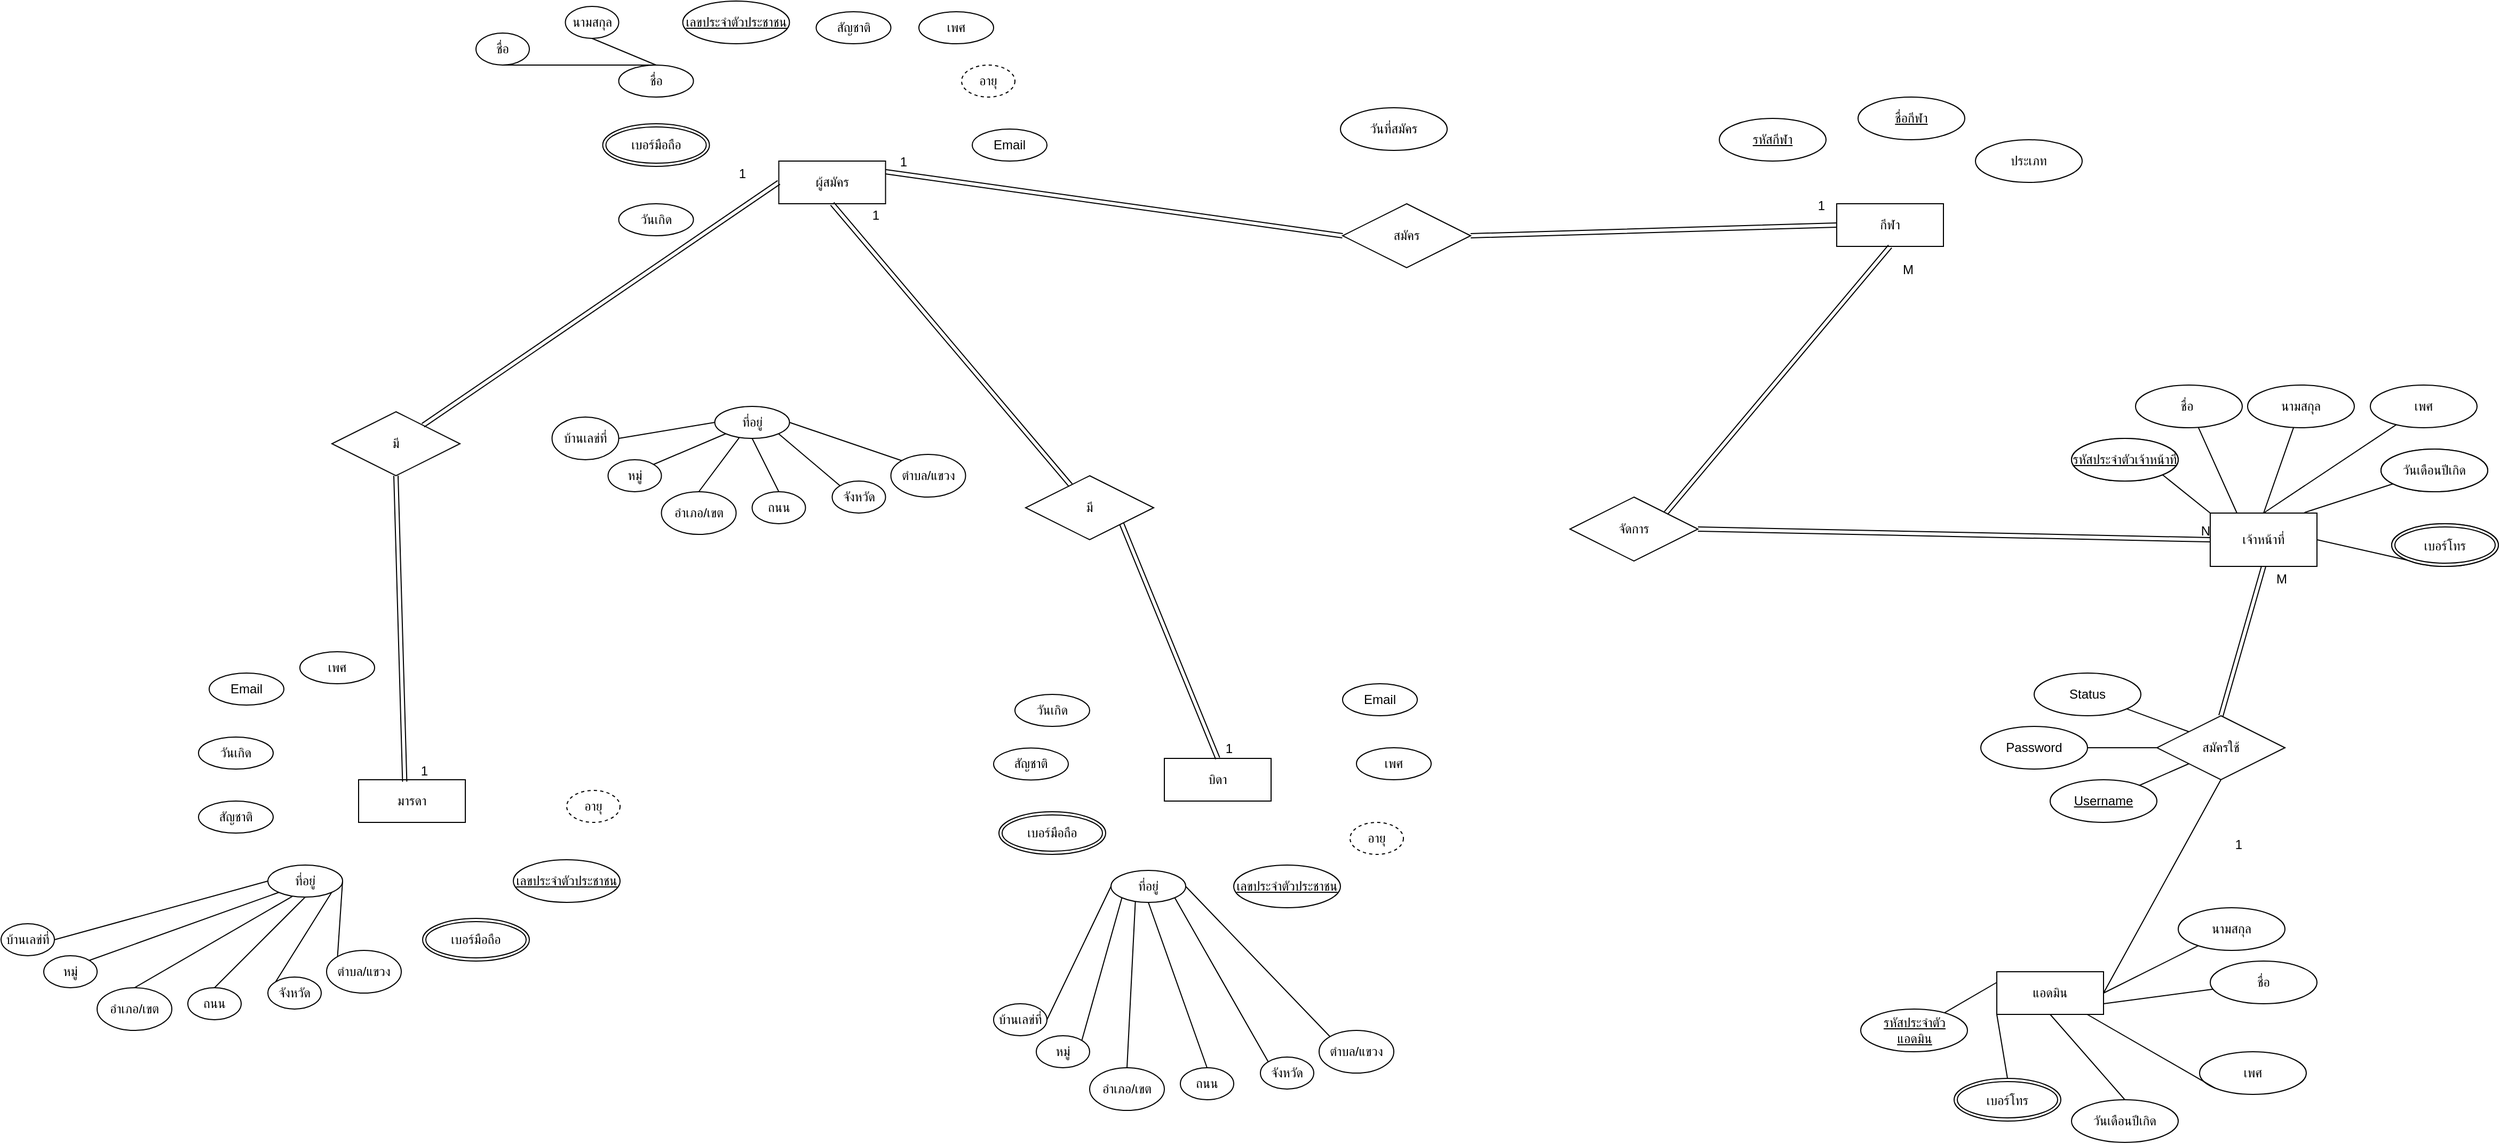 <mxfile version="15.7.0" type="github"><diagram id="c5FkF34iUtAXjtPr8lv-" name="Page-1"><mxGraphModel dx="2310" dy="816" grid="1" gridSize="10" guides="1" tooltips="1" connect="1" arrows="1" fold="1" page="1" pageScale="1" pageWidth="827" pageHeight="1169" math="0" shadow="0"><root><mxCell id="0"/><mxCell id="1" parent="0"/><mxCell id="hlwljTOc6sQai6QMBjsx-1" value="ผู้สมัคร" style="whiteSpace=wrap;html=1;align=center;" vertex="1" parent="1"><mxGeometry x="228.75" y="210" width="100" height="40" as="geometry"/></mxCell><mxCell id="hlwljTOc6sQai6QMBjsx-3" value="เลขประจำตัวประชาชน" style="ellipse;whiteSpace=wrap;html=1;align=center;fontStyle=4;" vertex="1" parent="1"><mxGeometry x="138.75" y="60" width="100" height="40" as="geometry"/></mxCell><mxCell id="hlwljTOc6sQai6QMBjsx-5" value="ชื่อ" style="ellipse;whiteSpace=wrap;html=1;align=center;" vertex="1" parent="1"><mxGeometry x="78.75" y="120" width="70" height="30" as="geometry"/></mxCell><mxCell id="hlwljTOc6sQai6QMBjsx-6" value="ชื่อ" style="ellipse;whiteSpace=wrap;html=1;align=center;" vertex="1" parent="1"><mxGeometry x="-55" y="90" width="50" height="30" as="geometry"/></mxCell><mxCell id="hlwljTOc6sQai6QMBjsx-7" value="นามสกุล" style="ellipse;whiteSpace=wrap;html=1;align=center;" vertex="1" parent="1"><mxGeometry x="28.75" y="65" width="50" height="30" as="geometry"/></mxCell><mxCell id="hlwljTOc6sQai6QMBjsx-8" value="" style="endArrow=none;html=1;rounded=0;entryX=0.5;entryY=1;entryDx=0;entryDy=0;exitX=0.5;exitY=0;exitDx=0;exitDy=0;" edge="1" parent="1" source="hlwljTOc6sQai6QMBjsx-5" target="hlwljTOc6sQai6QMBjsx-7"><mxGeometry relative="1" as="geometry"><mxPoint x="-41.25" y="150" as="sourcePoint"/><mxPoint x="118.75" y="150" as="targetPoint"/></mxGeometry></mxCell><mxCell id="hlwljTOc6sQai6QMBjsx-12" value="" style="endArrow=none;html=1;rounded=0;exitX=0.5;exitY=1;exitDx=0;exitDy=0;entryX=0.5;entryY=0;entryDx=0;entryDy=0;" edge="1" parent="1" source="hlwljTOc6sQai6QMBjsx-6" target="hlwljTOc6sQai6QMBjsx-5"><mxGeometry relative="1" as="geometry"><mxPoint x="-41.25" y="150" as="sourcePoint"/><mxPoint x="118.75" y="150" as="targetPoint"/></mxGeometry></mxCell><mxCell id="hlwljTOc6sQai6QMBjsx-13" value="เพศ" style="ellipse;whiteSpace=wrap;html=1;align=center;" vertex="1" parent="1"><mxGeometry x="360" y="70" width="70" height="30" as="geometry"/></mxCell><mxCell id="hlwljTOc6sQai6QMBjsx-14" value="สัญชาติ" style="ellipse;whiteSpace=wrap;html=1;align=center;" vertex="1" parent="1"><mxGeometry x="263.75" y="70" width="70" height="30" as="geometry"/></mxCell><mxCell id="hlwljTOc6sQai6QMBjsx-15" value="วันเกิด" style="ellipse;whiteSpace=wrap;html=1;align=center;" vertex="1" parent="1"><mxGeometry x="78.75" y="250" width="70" height="30" as="geometry"/></mxCell><mxCell id="hlwljTOc6sQai6QMBjsx-18" value="อายุ" style="ellipse;whiteSpace=wrap;html=1;align=center;dashed=1;" vertex="1" parent="1"><mxGeometry x="400" y="120" width="50" height="30" as="geometry"/></mxCell><mxCell id="hlwljTOc6sQai6QMBjsx-25" value="บิดา" style="whiteSpace=wrap;html=1;align=center;" vertex="1" parent="1"><mxGeometry x="590" y="770" width="100" height="40" as="geometry"/></mxCell><mxCell id="hlwljTOc6sQai6QMBjsx-26" value="เลขประจำตัวประชาชน" style="ellipse;whiteSpace=wrap;html=1;align=center;fontStyle=4;" vertex="1" parent="1"><mxGeometry x="655" y="870" width="100" height="40" as="geometry"/></mxCell><mxCell id="hlwljTOc6sQai6QMBjsx-27" value="ที่อยู่" style="ellipse;whiteSpace=wrap;html=1;align=center;" vertex="1" parent="1"><mxGeometry x="540" y="875" width="70" height="30" as="geometry"/></mxCell><mxCell id="hlwljTOc6sQai6QMBjsx-28" value="บ้านเลข่ที่" style="ellipse;whiteSpace=wrap;html=1;align=center;" vertex="1" parent="1"><mxGeometry x="430" y="1000" width="50" height="30" as="geometry"/></mxCell><mxCell id="hlwljTOc6sQai6QMBjsx-29" value="หมู่" style="ellipse;whiteSpace=wrap;html=1;align=center;" vertex="1" parent="1"><mxGeometry x="470" y="1030" width="50" height="30" as="geometry"/></mxCell><mxCell id="hlwljTOc6sQai6QMBjsx-32" value="เพศ" style="ellipse;whiteSpace=wrap;html=1;align=center;" vertex="1" parent="1"><mxGeometry x="770" y="760" width="70" height="30" as="geometry"/></mxCell><mxCell id="hlwljTOc6sQai6QMBjsx-33" value="สัญชาติ" style="ellipse;whiteSpace=wrap;html=1;align=center;" vertex="1" parent="1"><mxGeometry x="430" y="760.28" width="70" height="30" as="geometry"/></mxCell><mxCell id="hlwljTOc6sQai6QMBjsx-34" value="วันเกิด" style="ellipse;whiteSpace=wrap;html=1;align=center;" vertex="1" parent="1"><mxGeometry x="450" y="710" width="70" height="30" as="geometry"/></mxCell><mxCell id="hlwljTOc6sQai6QMBjsx-35" value="อายุ" style="ellipse;whiteSpace=wrap;html=1;align=center;dashed=1;" vertex="1" parent="1"><mxGeometry x="764" y="830" width="50" height="30" as="geometry"/></mxCell><mxCell id="hlwljTOc6sQai6QMBjsx-38" value="มี" style="shape=rhombus;perimeter=rhombusPerimeter;whiteSpace=wrap;html=1;align=center;" vertex="1" parent="1"><mxGeometry x="460" y="505" width="120" height="60" as="geometry"/></mxCell><mxCell id="hlwljTOc6sQai6QMBjsx-39" value="ถนน" style="ellipse;whiteSpace=wrap;html=1;align=center;" vertex="1" parent="1"><mxGeometry x="605" y="1060" width="50" height="30" as="geometry"/></mxCell><mxCell id="hlwljTOc6sQai6QMBjsx-40" value="ตำบล/แขวง" style="ellipse;whiteSpace=wrap;html=1;align=center;" vertex="1" parent="1"><mxGeometry x="735" y="1025" width="70" height="40" as="geometry"/></mxCell><mxCell id="hlwljTOc6sQai6QMBjsx-41" value="อำเภอ/เขต" style="ellipse;whiteSpace=wrap;html=1;align=center;" vertex="1" parent="1"><mxGeometry x="520" y="1060" width="70" height="40" as="geometry"/></mxCell><mxCell id="hlwljTOc6sQai6QMBjsx-42" value="จังหวัด" style="ellipse;whiteSpace=wrap;html=1;align=center;" vertex="1" parent="1"><mxGeometry x="680" y="1050" width="50" height="30" as="geometry"/></mxCell><mxCell id="hlwljTOc6sQai6QMBjsx-43" value="เบอร์มือถือ" style="ellipse;shape=doubleEllipse;margin=3;whiteSpace=wrap;html=1;align=center;" vertex="1" parent="1"><mxGeometry x="435" y="820" width="100" height="40" as="geometry"/></mxCell><mxCell id="hlwljTOc6sQai6QMBjsx-44" value="Email" style="ellipse;whiteSpace=wrap;html=1;align=center;" vertex="1" parent="1"><mxGeometry x="757" y="700" width="70" height="30" as="geometry"/></mxCell><mxCell id="hlwljTOc6sQai6QMBjsx-48" value="" style="endArrow=none;html=1;rounded=0;exitX=1;exitY=0.5;exitDx=0;exitDy=0;entryX=0;entryY=0.5;entryDx=0;entryDy=0;" edge="1" parent="1" source="hlwljTOc6sQai6QMBjsx-28" target="hlwljTOc6sQai6QMBjsx-27"><mxGeometry relative="1" as="geometry"><mxPoint x="650" y="830" as="sourcePoint"/><mxPoint x="810" y="830" as="targetPoint"/></mxGeometry></mxCell><mxCell id="hlwljTOc6sQai6QMBjsx-49" value="" style="endArrow=none;html=1;rounded=0;exitX=1;exitY=0;exitDx=0;exitDy=0;entryX=0;entryY=1;entryDx=0;entryDy=0;" edge="1" parent="1" source="hlwljTOc6sQai6QMBjsx-29" target="hlwljTOc6sQai6QMBjsx-27"><mxGeometry relative="1" as="geometry"><mxPoint x="650" y="830" as="sourcePoint"/><mxPoint x="810" y="830" as="targetPoint"/></mxGeometry></mxCell><mxCell id="hlwljTOc6sQai6QMBjsx-50" value="" style="endArrow=none;html=1;rounded=0;exitX=0.5;exitY=0;exitDx=0;exitDy=0;entryX=0.326;entryY=0.98;entryDx=0;entryDy=0;entryPerimeter=0;" edge="1" parent="1" source="hlwljTOc6sQai6QMBjsx-41" target="hlwljTOc6sQai6QMBjsx-27"><mxGeometry relative="1" as="geometry"><mxPoint x="522.678" y="1044.393" as="sourcePoint"/><mxPoint x="590.251" y="1015.607" as="targetPoint"/></mxGeometry></mxCell><mxCell id="hlwljTOc6sQai6QMBjsx-51" value="" style="endArrow=none;html=1;rounded=0;exitX=0.5;exitY=0;exitDx=0;exitDy=0;entryX=0.5;entryY=1;entryDx=0;entryDy=0;" edge="1" parent="1" source="hlwljTOc6sQai6QMBjsx-39" target="hlwljTOc6sQai6QMBjsx-27"><mxGeometry relative="1" as="geometry"><mxPoint x="532.678" y="1054.393" as="sourcePoint"/><mxPoint x="600.251" y="1025.607" as="targetPoint"/></mxGeometry></mxCell><mxCell id="hlwljTOc6sQai6QMBjsx-52" value="" style="endArrow=none;html=1;rounded=0;exitX=0;exitY=0;exitDx=0;exitDy=0;entryX=1;entryY=1;entryDx=0;entryDy=0;" edge="1" parent="1" source="hlwljTOc6sQai6QMBjsx-42" target="hlwljTOc6sQai6QMBjsx-27"><mxGeometry relative="1" as="geometry"><mxPoint x="542.678" y="1064.393" as="sourcePoint"/><mxPoint x="610.251" y="1035.607" as="targetPoint"/></mxGeometry></mxCell><mxCell id="hlwljTOc6sQai6QMBjsx-53" value="" style="endArrow=none;html=1;rounded=0;exitX=0;exitY=0;exitDx=0;exitDy=0;entryX=1;entryY=0.5;entryDx=0;entryDy=0;" edge="1" parent="1" source="hlwljTOc6sQai6QMBjsx-40" target="hlwljTOc6sQai6QMBjsx-27"><mxGeometry relative="1" as="geometry"><mxPoint x="552.678" y="1074.393" as="sourcePoint"/><mxPoint x="620.251" y="1045.607" as="targetPoint"/></mxGeometry></mxCell><mxCell id="hlwljTOc6sQai6QMBjsx-55" value="Email" style="ellipse;whiteSpace=wrap;html=1;align=center;" vertex="1" parent="1"><mxGeometry x="410" y="180" width="70" height="30" as="geometry"/></mxCell><mxCell id="hlwljTOc6sQai6QMBjsx-56" value="เบอร์มือถือ" style="ellipse;shape=doubleEllipse;margin=3;whiteSpace=wrap;html=1;align=center;" vertex="1" parent="1"><mxGeometry x="63.75" y="175" width="100" height="40" as="geometry"/></mxCell><mxCell id="hlwljTOc6sQai6QMBjsx-57" value="ที่อยู่" style="ellipse;whiteSpace=wrap;html=1;align=center;" vertex="1" parent="1"><mxGeometry x="168.75" y="440" width="70" height="30" as="geometry"/></mxCell><mxCell id="hlwljTOc6sQai6QMBjsx-58" value="บ้านเลข่ที่" style="ellipse;whiteSpace=wrap;html=1;align=center;" vertex="1" parent="1"><mxGeometry x="16.25" y="450" width="62.5" height="40" as="geometry"/></mxCell><mxCell id="hlwljTOc6sQai6QMBjsx-59" value="หมู่" style="ellipse;whiteSpace=wrap;html=1;align=center;" vertex="1" parent="1"><mxGeometry x="68.75" y="490" width="50" height="30" as="geometry"/></mxCell><mxCell id="hlwljTOc6sQai6QMBjsx-60" value="ถนน" style="ellipse;whiteSpace=wrap;html=1;align=center;" vertex="1" parent="1"><mxGeometry x="203.75" y="520" width="50" height="30" as="geometry"/></mxCell><mxCell id="hlwljTOc6sQai6QMBjsx-61" value="ตำบล/แขวง" style="ellipse;whiteSpace=wrap;html=1;align=center;" vertex="1" parent="1"><mxGeometry x="333.75" y="485" width="70" height="40" as="geometry"/></mxCell><mxCell id="hlwljTOc6sQai6QMBjsx-62" value="อำเภอ/เขต" style="ellipse;whiteSpace=wrap;html=1;align=center;" vertex="1" parent="1"><mxGeometry x="118.75" y="520" width="70" height="40" as="geometry"/></mxCell><mxCell id="hlwljTOc6sQai6QMBjsx-63" value="จังหวัด" style="ellipse;whiteSpace=wrap;html=1;align=center;" vertex="1" parent="1"><mxGeometry x="278.75" y="510" width="50" height="30" as="geometry"/></mxCell><mxCell id="hlwljTOc6sQai6QMBjsx-64" value="" style="endArrow=none;html=1;rounded=0;exitX=1;exitY=0.5;exitDx=0;exitDy=0;entryX=0;entryY=0.5;entryDx=0;entryDy=0;" edge="1" parent="1" source="hlwljTOc6sQai6QMBjsx-58" target="hlwljTOc6sQai6QMBjsx-57"><mxGeometry relative="1" as="geometry"><mxPoint x="248.75" y="290" as="sourcePoint"/><mxPoint x="408.75" y="290" as="targetPoint"/></mxGeometry></mxCell><mxCell id="hlwljTOc6sQai6QMBjsx-65" value="" style="endArrow=none;html=1;rounded=0;exitX=1;exitY=0;exitDx=0;exitDy=0;entryX=0;entryY=1;entryDx=0;entryDy=0;" edge="1" parent="1" source="hlwljTOc6sQai6QMBjsx-59" target="hlwljTOc6sQai6QMBjsx-57"><mxGeometry relative="1" as="geometry"><mxPoint x="248.75" y="290" as="sourcePoint"/><mxPoint x="408.75" y="290" as="targetPoint"/></mxGeometry></mxCell><mxCell id="hlwljTOc6sQai6QMBjsx-66" value="" style="endArrow=none;html=1;rounded=0;exitX=0.5;exitY=0;exitDx=0;exitDy=0;entryX=0.326;entryY=0.98;entryDx=0;entryDy=0;entryPerimeter=0;" edge="1" parent="1" source="hlwljTOc6sQai6QMBjsx-62" target="hlwljTOc6sQai6QMBjsx-57"><mxGeometry relative="1" as="geometry"><mxPoint x="121.428" y="504.393" as="sourcePoint"/><mxPoint x="189.001" y="475.607" as="targetPoint"/></mxGeometry></mxCell><mxCell id="hlwljTOc6sQai6QMBjsx-67" value="" style="endArrow=none;html=1;rounded=0;exitX=0.5;exitY=0;exitDx=0;exitDy=0;entryX=0.5;entryY=1;entryDx=0;entryDy=0;" edge="1" parent="1" source="hlwljTOc6sQai6QMBjsx-60" target="hlwljTOc6sQai6QMBjsx-57"><mxGeometry relative="1" as="geometry"><mxPoint x="131.428" y="514.393" as="sourcePoint"/><mxPoint x="199.001" y="485.607" as="targetPoint"/></mxGeometry></mxCell><mxCell id="hlwljTOc6sQai6QMBjsx-68" value="" style="endArrow=none;html=1;rounded=0;exitX=0;exitY=0;exitDx=0;exitDy=0;entryX=1;entryY=1;entryDx=0;entryDy=0;" edge="1" parent="1" source="hlwljTOc6sQai6QMBjsx-63" target="hlwljTOc6sQai6QMBjsx-57"><mxGeometry relative="1" as="geometry"><mxPoint x="141.428" y="524.393" as="sourcePoint"/><mxPoint x="209.001" y="495.607" as="targetPoint"/></mxGeometry></mxCell><mxCell id="hlwljTOc6sQai6QMBjsx-69" value="" style="endArrow=none;html=1;rounded=0;exitX=0;exitY=0;exitDx=0;exitDy=0;entryX=1;entryY=0.5;entryDx=0;entryDy=0;" edge="1" parent="1" source="hlwljTOc6sQai6QMBjsx-61" target="hlwljTOc6sQai6QMBjsx-57"><mxGeometry relative="1" as="geometry"><mxPoint x="151.428" y="534.393" as="sourcePoint"/><mxPoint x="219.001" y="505.607" as="targetPoint"/></mxGeometry></mxCell><mxCell id="hlwljTOc6sQai6QMBjsx-70" style="edgeStyle=none;rounded=0;orthogonalLoop=1;jettySize=auto;html=1;exitX=0;exitY=0.5;exitDx=0;exitDy=0;" edge="1" parent="1" source="hlwljTOc6sQai6QMBjsx-58" target="hlwljTOc6sQai6QMBjsx-58"><mxGeometry relative="1" as="geometry"/></mxCell><mxCell id="hlwljTOc6sQai6QMBjsx-71" value="" style="shape=link;html=1;rounded=0;exitX=1;exitY=1;exitDx=0;exitDy=0;entryX=0.5;entryY=0;entryDx=0;entryDy=0;" edge="1" parent="1" source="hlwljTOc6sQai6QMBjsx-38" target="hlwljTOc6sQai6QMBjsx-25"><mxGeometry relative="1" as="geometry"><mxPoint x="300" y="570" as="sourcePoint"/><mxPoint x="660" y="750" as="targetPoint"/></mxGeometry></mxCell><mxCell id="hlwljTOc6sQai6QMBjsx-72" value="1" style="resizable=0;html=1;align=right;verticalAlign=bottom;" connectable="0" vertex="1" parent="hlwljTOc6sQai6QMBjsx-71"><mxGeometry x="1" relative="1" as="geometry"><mxPoint x="15" as="offset"/></mxGeometry></mxCell><mxCell id="hlwljTOc6sQai6QMBjsx-74" value="" style="shape=link;html=1;rounded=0;entryX=0.5;entryY=1;entryDx=0;entryDy=0;" edge="1" parent="1" source="hlwljTOc6sQai6QMBjsx-38" target="hlwljTOc6sQai6QMBjsx-1"><mxGeometry relative="1" as="geometry"><mxPoint x="300" y="570" as="sourcePoint"/><mxPoint x="460" y="570" as="targetPoint"/></mxGeometry></mxCell><mxCell id="hlwljTOc6sQai6QMBjsx-75" value="1" style="resizable=0;html=1;align=right;verticalAlign=bottom;" connectable="0" vertex="1" parent="hlwljTOc6sQai6QMBjsx-74"><mxGeometry x="1" relative="1" as="geometry"><mxPoint x="45" y="20" as="offset"/></mxGeometry></mxCell><mxCell id="hlwljTOc6sQai6QMBjsx-76" value="มารดา" style="whiteSpace=wrap;html=1;align=center;" vertex="1" parent="1"><mxGeometry x="-165" y="790" width="100" height="40" as="geometry"/></mxCell><mxCell id="hlwljTOc6sQai6QMBjsx-77" value="เลขประจำตัวประชาชน" style="ellipse;whiteSpace=wrap;html=1;align=center;fontStyle=4;" vertex="1" parent="1"><mxGeometry x="-20" y="865" width="100" height="40" as="geometry"/></mxCell><mxCell id="hlwljTOc6sQai6QMBjsx-78" value="ที่อยู่" style="ellipse;whiteSpace=wrap;html=1;align=center;" vertex="1" parent="1"><mxGeometry x="-250" y="870" width="70" height="30" as="geometry"/></mxCell><mxCell id="hlwljTOc6sQai6QMBjsx-79" value="บ้านเลข่ที่" style="ellipse;whiteSpace=wrap;html=1;align=center;" vertex="1" parent="1"><mxGeometry x="-500" y="925" width="50" height="30" as="geometry"/></mxCell><mxCell id="hlwljTOc6sQai6QMBjsx-80" value="หมู่" style="ellipse;whiteSpace=wrap;html=1;align=center;" vertex="1" parent="1"><mxGeometry x="-460" y="955" width="50" height="30" as="geometry"/></mxCell><mxCell id="hlwljTOc6sQai6QMBjsx-81" value="เพศ" style="ellipse;whiteSpace=wrap;html=1;align=center;" vertex="1" parent="1"><mxGeometry x="-220" y="670" width="70" height="30" as="geometry"/></mxCell><mxCell id="hlwljTOc6sQai6QMBjsx-82" value="สัญชาติ" style="ellipse;whiteSpace=wrap;html=1;align=center;" vertex="1" parent="1"><mxGeometry x="-315" y="810" width="70" height="30" as="geometry"/></mxCell><mxCell id="hlwljTOc6sQai6QMBjsx-83" value="วันเกิด" style="ellipse;whiteSpace=wrap;html=1;align=center;" vertex="1" parent="1"><mxGeometry x="-315" y="750" width="70" height="30" as="geometry"/></mxCell><mxCell id="hlwljTOc6sQai6QMBjsx-84" value="อายุ" style="ellipse;whiteSpace=wrap;html=1;align=center;dashed=1;" vertex="1" parent="1"><mxGeometry x="30" y="800" width="50" height="30" as="geometry"/></mxCell><mxCell id="hlwljTOc6sQai6QMBjsx-87" value="ถนน" style="ellipse;whiteSpace=wrap;html=1;align=center;" vertex="1" parent="1"><mxGeometry x="-325" y="985" width="50" height="30" as="geometry"/></mxCell><mxCell id="hlwljTOc6sQai6QMBjsx-88" value="ตำบล/แขวง" style="ellipse;whiteSpace=wrap;html=1;align=center;" vertex="1" parent="1"><mxGeometry x="-195" y="950" width="70" height="40" as="geometry"/></mxCell><mxCell id="hlwljTOc6sQai6QMBjsx-89" value="อำเภอ/เขต" style="ellipse;whiteSpace=wrap;html=1;align=center;" vertex="1" parent="1"><mxGeometry x="-410" y="985" width="70" height="40" as="geometry"/></mxCell><mxCell id="hlwljTOc6sQai6QMBjsx-90" value="จังหวัด" style="ellipse;whiteSpace=wrap;html=1;align=center;" vertex="1" parent="1"><mxGeometry x="-250" y="975" width="50" height="30" as="geometry"/></mxCell><mxCell id="hlwljTOc6sQai6QMBjsx-91" value="เบอร์มือถือ" style="ellipse;shape=doubleEllipse;margin=3;whiteSpace=wrap;html=1;align=center;" vertex="1" parent="1"><mxGeometry x="-105" y="920" width="100" height="40" as="geometry"/></mxCell><mxCell id="hlwljTOc6sQai6QMBjsx-92" value="Email" style="ellipse;whiteSpace=wrap;html=1;align=center;" vertex="1" parent="1"><mxGeometry x="-305" y="690" width="70" height="30" as="geometry"/></mxCell><mxCell id="hlwljTOc6sQai6QMBjsx-93" value="" style="endArrow=none;html=1;rounded=0;exitX=1;exitY=0.5;exitDx=0;exitDy=0;entryX=0;entryY=0.5;entryDx=0;entryDy=0;" edge="1" parent="1" source="hlwljTOc6sQai6QMBjsx-79" target="hlwljTOc6sQai6QMBjsx-78"><mxGeometry relative="1" as="geometry"><mxPoint x="-280" y="755" as="sourcePoint"/><mxPoint x="-120" y="755" as="targetPoint"/></mxGeometry></mxCell><mxCell id="hlwljTOc6sQai6QMBjsx-94" value="" style="endArrow=none;html=1;rounded=0;exitX=1;exitY=0;exitDx=0;exitDy=0;entryX=0;entryY=1;entryDx=0;entryDy=0;" edge="1" parent="1" source="hlwljTOc6sQai6QMBjsx-80" target="hlwljTOc6sQai6QMBjsx-78"><mxGeometry relative="1" as="geometry"><mxPoint x="-280" y="755" as="sourcePoint"/><mxPoint x="-120" y="755" as="targetPoint"/></mxGeometry></mxCell><mxCell id="hlwljTOc6sQai6QMBjsx-95" value="" style="endArrow=none;html=1;rounded=0;exitX=0.5;exitY=0;exitDx=0;exitDy=0;entryX=0.326;entryY=0.98;entryDx=0;entryDy=0;entryPerimeter=0;" edge="1" parent="1" source="hlwljTOc6sQai6QMBjsx-89" target="hlwljTOc6sQai6QMBjsx-78"><mxGeometry relative="1" as="geometry"><mxPoint x="-407.322" y="969.393" as="sourcePoint"/><mxPoint x="-339.749" y="940.607" as="targetPoint"/></mxGeometry></mxCell><mxCell id="hlwljTOc6sQai6QMBjsx-96" value="" style="endArrow=none;html=1;rounded=0;exitX=0.5;exitY=0;exitDx=0;exitDy=0;entryX=0.5;entryY=1;entryDx=0;entryDy=0;" edge="1" parent="1" source="hlwljTOc6sQai6QMBjsx-87" target="hlwljTOc6sQai6QMBjsx-78"><mxGeometry relative="1" as="geometry"><mxPoint x="-397.322" y="979.393" as="sourcePoint"/><mxPoint x="-329.749" y="950.607" as="targetPoint"/></mxGeometry></mxCell><mxCell id="hlwljTOc6sQai6QMBjsx-97" value="" style="endArrow=none;html=1;rounded=0;exitX=0;exitY=0;exitDx=0;exitDy=0;entryX=1;entryY=1;entryDx=0;entryDy=0;" edge="1" parent="1" source="hlwljTOc6sQai6QMBjsx-90" target="hlwljTOc6sQai6QMBjsx-78"><mxGeometry relative="1" as="geometry"><mxPoint x="-387.322" y="989.393" as="sourcePoint"/><mxPoint x="-319.749" y="960.607" as="targetPoint"/></mxGeometry></mxCell><mxCell id="hlwljTOc6sQai6QMBjsx-98" value="" style="endArrow=none;html=1;rounded=0;exitX=0;exitY=0;exitDx=0;exitDy=0;entryX=1;entryY=0.5;entryDx=0;entryDy=0;" edge="1" parent="1" source="hlwljTOc6sQai6QMBjsx-88" target="hlwljTOc6sQai6QMBjsx-78"><mxGeometry relative="1" as="geometry"><mxPoint x="-377.322" y="999.393" as="sourcePoint"/><mxPoint x="-309.749" y="970.607" as="targetPoint"/></mxGeometry></mxCell><mxCell id="hlwljTOc6sQai6QMBjsx-99" value="1" style="resizable=0;html=1;align=right;verticalAlign=bottom;" connectable="0" vertex="1" parent="1"><mxGeometry x="-99.885" y="790.28" as="geometry"/></mxCell><mxCell id="hlwljTOc6sQai6QMBjsx-101" value="มี" style="shape=rhombus;perimeter=rhombusPerimeter;whiteSpace=wrap;html=1;align=center;" vertex="1" parent="1"><mxGeometry x="-190" y="445" width="120" height="60" as="geometry"/></mxCell><mxCell id="hlwljTOc6sQai6QMBjsx-102" value="" style="shape=link;html=1;rounded=0;exitX=0.5;exitY=1;exitDx=0;exitDy=0;entryX=0.432;entryY=0.045;entryDx=0;entryDy=0;entryPerimeter=0;" edge="1" parent="1" source="hlwljTOc6sQai6QMBjsx-101" target="hlwljTOc6sQai6QMBjsx-76"><mxGeometry relative="1" as="geometry"><mxPoint x="-350" y="510" as="sourcePoint"/><mxPoint x="-10" y="710" as="targetPoint"/></mxGeometry></mxCell><mxCell id="hlwljTOc6sQai6QMBjsx-104" value="" style="shape=link;html=1;rounded=0;entryX=0;entryY=0.5;entryDx=0;entryDy=0;" edge="1" parent="1" source="hlwljTOc6sQai6QMBjsx-101" target="hlwljTOc6sQai6QMBjsx-1"><mxGeometry relative="1" as="geometry"><mxPoint x="-350" y="510" as="sourcePoint"/><mxPoint x="-440" y="300" as="targetPoint"/></mxGeometry></mxCell><mxCell id="hlwljTOc6sQai6QMBjsx-105" value="1" style="resizable=0;html=1;align=right;verticalAlign=bottom;" connectable="0" vertex="1" parent="hlwljTOc6sQai6QMBjsx-104"><mxGeometry x="1" relative="1" as="geometry"><mxPoint x="-30" as="offset"/></mxGeometry></mxCell><mxCell id="hlwljTOc6sQai6QMBjsx-106" value="สมัคร" style="shape=rhombus;perimeter=rhombusPerimeter;whiteSpace=wrap;html=1;align=center;" vertex="1" parent="1"><mxGeometry x="757" y="250" width="120" height="60" as="geometry"/></mxCell><mxCell id="hlwljTOc6sQai6QMBjsx-109" value="วันที่สมัคร" style="ellipse;whiteSpace=wrap;html=1;align=center;" vertex="1" parent="1"><mxGeometry x="755" y="160" width="100" height="40" as="geometry"/></mxCell><mxCell id="hlwljTOc6sQai6QMBjsx-110" value="กีฬา" style="whiteSpace=wrap;html=1;align=center;" vertex="1" parent="1"><mxGeometry x="1220" y="250" width="100" height="40" as="geometry"/></mxCell><mxCell id="hlwljTOc6sQai6QMBjsx-112" value="รหัสกีฬา" style="ellipse;whiteSpace=wrap;html=1;align=center;fontStyle=4;" vertex="1" parent="1"><mxGeometry x="1110" y="170" width="100" height="40" as="geometry"/></mxCell><mxCell id="hlwljTOc6sQai6QMBjsx-113" value="ประเภท" style="ellipse;whiteSpace=wrap;html=1;align=center;" vertex="1" parent="1"><mxGeometry x="1350" y="190" width="100" height="40" as="geometry"/></mxCell><mxCell id="hlwljTOc6sQai6QMBjsx-114" value="ชื่อกีฬา" style="ellipse;whiteSpace=wrap;html=1;align=center;fontStyle=4;" vertex="1" parent="1"><mxGeometry x="1240" y="150" width="100" height="40" as="geometry"/></mxCell><mxCell id="hlwljTOc6sQai6QMBjsx-115" value="" style="shape=link;html=1;rounded=0;entryX=1;entryY=0.25;entryDx=0;entryDy=0;exitX=0;exitY=0.5;exitDx=0;exitDy=0;" edge="1" parent="1" source="hlwljTOc6sQai6QMBjsx-106" target="hlwljTOc6sQai6QMBjsx-1"><mxGeometry relative="1" as="geometry"><mxPoint x="1210" y="420" as="sourcePoint"/><mxPoint x="860" y="380" as="targetPoint"/></mxGeometry></mxCell><mxCell id="hlwljTOc6sQai6QMBjsx-116" value="1" style="resizable=0;html=1;align=right;verticalAlign=bottom;" connectable="0" vertex="1" parent="hlwljTOc6sQai6QMBjsx-115"><mxGeometry x="1" relative="1" as="geometry"><mxPoint x="21" as="offset"/></mxGeometry></mxCell><mxCell id="hlwljTOc6sQai6QMBjsx-117" value="" style="shape=link;html=1;rounded=0;exitX=1;exitY=0.5;exitDx=0;exitDy=0;entryX=0;entryY=0.5;entryDx=0;entryDy=0;" edge="1" parent="1" source="hlwljTOc6sQai6QMBjsx-106" target="hlwljTOc6sQai6QMBjsx-110"><mxGeometry relative="1" as="geometry"><mxPoint x="700" y="380" as="sourcePoint"/><mxPoint x="860" y="380" as="targetPoint"/></mxGeometry></mxCell><mxCell id="hlwljTOc6sQai6QMBjsx-118" value="1" style="resizable=0;html=1;align=right;verticalAlign=bottom;" connectable="0" vertex="1" parent="hlwljTOc6sQai6QMBjsx-117"><mxGeometry x="1" relative="1" as="geometry"><mxPoint x="-10" y="-10" as="offset"/></mxGeometry></mxCell><mxCell id="hlwljTOc6sQai6QMBjsx-120" style="edgeStyle=orthogonalEdgeStyle;rounded=0;orthogonalLoop=1;jettySize=auto;html=1;exitX=0.5;exitY=1;exitDx=0;exitDy=0;" edge="1" parent="1"><mxGeometry relative="1" as="geometry"><mxPoint x="1525" y="510" as="sourcePoint"/><mxPoint x="1525" y="510" as="targetPoint"/></mxGeometry></mxCell><mxCell id="hlwljTOc6sQai6QMBjsx-121" value="" style="endArrow=none;html=1;rounded=0;exitX=0.883;exitY=-0.01;exitDx=0;exitDy=0;exitPerimeter=0;" edge="1" parent="1" source="hlwljTOc6sQai6QMBjsx-131" target="hlwljTOc6sQai6QMBjsx-129"><mxGeometry width="50" height="50" relative="1" as="geometry"><mxPoint x="1650" y="530" as="sourcePoint"/><mxPoint x="1806.152" y="429.195" as="targetPoint"/></mxGeometry></mxCell><mxCell id="hlwljTOc6sQai6QMBjsx-122" value="" style="endArrow=none;html=1;rounded=0;entryX=0;entryY=1;entryDx=0;entryDy=0;exitX=1;exitY=0.5;exitDx=0;exitDy=0;" edge="1" parent="1" source="hlwljTOc6sQai6QMBjsx-131" target="hlwljTOc6sQai6QMBjsx-145"><mxGeometry width="50" height="50" relative="1" as="geometry"><mxPoint x="1680" y="560" as="sourcePoint"/><mxPoint x="1800.6" y="558.56" as="targetPoint"/></mxGeometry></mxCell><mxCell id="hlwljTOc6sQai6QMBjsx-123" value="" style="endArrow=none;html=1;rounded=0;exitX=0.25;exitY=0;exitDx=0;exitDy=0;" edge="1" parent="1" source="hlwljTOc6sQai6QMBjsx-131" target="hlwljTOc6sQai6QMBjsx-126"><mxGeometry width="50" height="50" relative="1" as="geometry"><mxPoint x="1590" y="530" as="sourcePoint"/><mxPoint x="1613.842" y="432.7" as="targetPoint"/></mxGeometry></mxCell><mxCell id="hlwljTOc6sQai6QMBjsx-124" value="" style="endArrow=none;html=1;rounded=0;entryX=1;entryY=1;entryDx=0;entryDy=0;exitX=0;exitY=0;exitDx=0;exitDy=0;" edge="1" parent="1" source="hlwljTOc6sQai6QMBjsx-131" target="hlwljTOc6sQai6QMBjsx-127"><mxGeometry width="50" height="50" relative="1" as="geometry"><mxPoint x="1569.058" y="530" as="sourcePoint"/><mxPoint x="1580.0" y="485" as="targetPoint"/></mxGeometry></mxCell><mxCell id="hlwljTOc6sQai6QMBjsx-125" value="" style="endArrow=none;html=1;rounded=0;exitX=0.5;exitY=0;exitDx=0;exitDy=0;" edge="1" parent="1" source="hlwljTOc6sQai6QMBjsx-131" target="hlwljTOc6sQai6QMBjsx-128"><mxGeometry width="50" height="50" relative="1" as="geometry"><mxPoint x="1620" y="530" as="sourcePoint"/><mxPoint x="1695" y="410" as="targetPoint"/></mxGeometry></mxCell><mxCell id="hlwljTOc6sQai6QMBjsx-126" value="ชื่อ&amp;nbsp;" style="ellipse;whiteSpace=wrap;html=1;align=center;" vertex="1" parent="1"><mxGeometry x="1500" y="420" width="100" height="40" as="geometry"/></mxCell><mxCell id="hlwljTOc6sQai6QMBjsx-127" value="&lt;u&gt;รหัสประจำตัวพนักงาน&lt;/u&gt;" style="ellipse;whiteSpace=wrap;html=1;align=center;fontStyle=4;" vertex="1" parent="1"><mxGeometry x="1440" y="470" width="100" height="40" as="geometry"/></mxCell><mxCell id="hlwljTOc6sQai6QMBjsx-128" value="เพศ" style="ellipse;whiteSpace=wrap;html=1;align=center;" vertex="1" parent="1"><mxGeometry x="1720" y="420" width="100" height="40" as="geometry"/></mxCell><mxCell id="hlwljTOc6sQai6QMBjsx-129" value="วันเดือนปีเกิด" style="ellipse;whiteSpace=wrap;html=1;align=center;" vertex="1" parent="1"><mxGeometry x="1730" y="480" width="100" height="40" as="geometry"/></mxCell><mxCell id="hlwljTOc6sQai6QMBjsx-130" value="N" style="resizable=0;html=1;align=right;verticalAlign=bottom;" connectable="0" vertex="1" parent="1"><mxGeometry x="1570.325" y="565.088" as="geometry"/></mxCell><mxCell id="hlwljTOc6sQai6QMBjsx-131" value="เจ้าหน้าที่" style="whiteSpace=wrap;html=1;align=center;" vertex="1" parent="1"><mxGeometry x="1570" y="540" width="100" height="50" as="geometry"/></mxCell><mxCell id="hlwljTOc6sQai6QMBjsx-132" value="" style="endArrow=none;html=1;rounded=0;exitX=0;exitY=0.5;exitDx=0;exitDy=0;" edge="1" parent="1" source="hlwljTOc6sQai6QMBjsx-138" target="hlwljTOc6sQai6QMBjsx-134"><mxGeometry width="50" height="50" relative="1" as="geometry"><mxPoint x="1179.7" y="880" as="sourcePoint"/><mxPoint x="1203.542" y="782.7" as="targetPoint"/></mxGeometry></mxCell><mxCell id="hlwljTOc6sQai6QMBjsx-133" value="" style="endArrow=none;html=1;rounded=0;exitX=0;exitY=0;exitDx=0;exitDy=0;" edge="1" parent="1" source="hlwljTOc6sQai6QMBjsx-138" target="hlwljTOc6sQai6QMBjsx-136"><mxGeometry width="50" height="50" relative="1" as="geometry"><mxPoint x="1209.7" y="880" as="sourcePoint"/><mxPoint x="1250.3" y="830" as="targetPoint"/></mxGeometry></mxCell><mxCell id="hlwljTOc6sQai6QMBjsx-134" value="Password" style="ellipse;whiteSpace=wrap;html=1;align=center;" vertex="1" parent="1"><mxGeometry x="1355" y="740" width="100" height="40" as="geometry"/></mxCell><mxCell id="hlwljTOc6sQai6QMBjsx-135" value="Username" style="ellipse;whiteSpace=wrap;html=1;align=center;fontStyle=4;" vertex="1" parent="1"><mxGeometry x="1420" y="790" width="100" height="40" as="geometry"/></mxCell><mxCell id="hlwljTOc6sQai6QMBjsx-136" value="Status" style="ellipse;whiteSpace=wrap;html=1;align=center;" vertex="1" parent="1"><mxGeometry x="1405" y="690" width="100" height="40" as="geometry"/></mxCell><mxCell id="hlwljTOc6sQai6QMBjsx-137" value="แอดมิน" style="whiteSpace=wrap;html=1;align=center;" vertex="1" parent="1"><mxGeometry x="1370" y="970" width="100" height="40" as="geometry"/></mxCell><mxCell id="hlwljTOc6sQai6QMBjsx-138" value="สมัครใช้" style="shape=rhombus;perimeter=rhombusPerimeter;whiteSpace=wrap;html=1;align=center;" vertex="1" parent="1"><mxGeometry x="1520" y="730" width="120" height="60" as="geometry"/></mxCell><mxCell id="hlwljTOc6sQai6QMBjsx-139" value="" style="shape=link;html=1;rounded=0;exitX=0.5;exitY=1;exitDx=0;exitDy=0;entryX=0.5;entryY=0;entryDx=0;entryDy=0;" edge="1" parent="1" source="hlwljTOc6sQai6QMBjsx-131" target="hlwljTOc6sQai6QMBjsx-138"><mxGeometry relative="1" as="geometry"><mxPoint x="979.7" y="830" as="sourcePoint"/><mxPoint x="1450" y="910" as="targetPoint"/></mxGeometry></mxCell><mxCell id="hlwljTOc6sQai6QMBjsx-140" value="M" style="resizable=0;html=1;align=left;verticalAlign=bottom;" connectable="0" vertex="1" parent="hlwljTOc6sQai6QMBjsx-139"><mxGeometry x="-1" relative="1" as="geometry"><mxPoint x="10" y="20" as="offset"/></mxGeometry></mxCell><mxCell id="hlwljTOc6sQai6QMBjsx-141" value="" style="endArrow=none;html=1;rounded=0;exitX=1;exitY=0.5;exitDx=0;exitDy=0;entryX=0.5;entryY=1;entryDx=0;entryDy=0;" edge="1" parent="1" source="hlwljTOc6sQai6QMBjsx-137" target="hlwljTOc6sQai6QMBjsx-138"><mxGeometry relative="1" as="geometry"><mxPoint x="1320" y="970" as="sourcePoint"/><mxPoint x="1480" y="970" as="targetPoint"/></mxGeometry></mxCell><mxCell id="hlwljTOc6sQai6QMBjsx-142" value="1" style="resizable=0;html=1;align=right;verticalAlign=bottom;" connectable="0" vertex="1" parent="hlwljTOc6sQai6QMBjsx-141"><mxGeometry x="1" relative="1" as="geometry"><mxPoint x="20" y="70" as="offset"/></mxGeometry></mxCell><mxCell id="hlwljTOc6sQai6QMBjsx-143" style="edgeStyle=orthogonalEdgeStyle;rounded=0;orthogonalLoop=1;jettySize=auto;html=1;exitX=0.5;exitY=1;exitDx=0;exitDy=0;" edge="1" parent="1" source="hlwljTOc6sQai6QMBjsx-135" target="hlwljTOc6sQai6QMBjsx-135"><mxGeometry relative="1" as="geometry"/></mxCell><mxCell id="hlwljTOc6sQai6QMBjsx-144" value="" style="endArrow=none;html=1;rounded=0;exitX=0;exitY=1;exitDx=0;exitDy=0;" edge="1" parent="1" source="hlwljTOc6sQai6QMBjsx-138" target="hlwljTOc6sQai6QMBjsx-135"><mxGeometry width="50" height="50" relative="1" as="geometry"><mxPoint x="1284.7" y="930" as="sourcePoint"/><mxPoint x="1197.319" y="876.751" as="targetPoint"/></mxGeometry></mxCell><mxCell id="hlwljTOc6sQai6QMBjsx-145" value="&lt;span style=&quot;font-size: 12px&quot;&gt;เบอร์โทร&lt;/span&gt;" style="ellipse;shape=doubleEllipse;margin=3;whiteSpace=wrap;html=1;align=center;pointerEvents=1;fontSize=14;startSize=30;" vertex="1" parent="1"><mxGeometry x="1740" y="550" width="100" height="40" as="geometry"/></mxCell><mxCell id="hlwljTOc6sQai6QMBjsx-146" value="&lt;span style=&quot;font-size: 12px&quot;&gt;เบอร์โทร&lt;/span&gt;" style="ellipse;shape=doubleEllipse;margin=3;whiteSpace=wrap;html=1;align=center;pointerEvents=1;fontSize=14;startSize=30;" vertex="1" parent="1"><mxGeometry x="1740" y="550" width="100" height="40" as="geometry"/></mxCell><mxCell id="hlwljTOc6sQai6QMBjsx-147" value="&lt;u&gt;รหัสประจำตัวเจ้าหน้าที่&lt;/u&gt;" style="ellipse;whiteSpace=wrap;html=1;align=center;fontStyle=4;" vertex="1" parent="1"><mxGeometry x="1440" y="470" width="100" height="40" as="geometry"/></mxCell><mxCell id="hlwljTOc6sQai6QMBjsx-148" value="วันเดือนปีเกิด" style="ellipse;whiteSpace=wrap;html=1;align=center;" vertex="1" parent="1"><mxGeometry x="1730" y="480" width="100" height="40" as="geometry"/></mxCell><mxCell id="hlwljTOc6sQai6QMBjsx-149" value="&lt;span style=&quot;font-size: 12px&quot;&gt;เบอร์โทร&lt;/span&gt;" style="ellipse;shape=doubleEllipse;margin=3;whiteSpace=wrap;html=1;align=center;pointerEvents=1;fontSize=14;startSize=30;" vertex="1" parent="1"><mxGeometry x="1330" y="1070" width="100" height="40" as="geometry"/></mxCell><mxCell id="hlwljTOc6sQai6QMBjsx-150" value="&lt;u&gt;รหัสประจำตัว&lt;br&gt;แอดมิน&lt;/u&gt;" style="ellipse;whiteSpace=wrap;html=1;align=center;fontStyle=4;" vertex="1" parent="1"><mxGeometry x="1242.5" y="1005" width="100" height="40" as="geometry"/></mxCell><mxCell id="hlwljTOc6sQai6QMBjsx-151" value="ชื่อ" style="ellipse;whiteSpace=wrap;html=1;align=center;" vertex="1" parent="1"><mxGeometry x="1570" y="960" width="100" height="40" as="geometry"/></mxCell><mxCell id="hlwljTOc6sQai6QMBjsx-152" value="เพศ" style="ellipse;whiteSpace=wrap;html=1;align=center;" vertex="1" parent="1"><mxGeometry x="1560" y="1045" width="100" height="40" as="geometry"/></mxCell><mxCell id="hlwljTOc6sQai6QMBjsx-153" value="วันเดือนปีเกิด" style="ellipse;whiteSpace=wrap;html=1;align=center;" vertex="1" parent="1"><mxGeometry x="1440" y="1090" width="100" height="40" as="geometry"/></mxCell><mxCell id="hlwljTOc6sQai6QMBjsx-154" value="" style="endArrow=none;html=1;rounded=0;exitX=1;exitY=0.75;exitDx=0;exitDy=0;" edge="1" parent="1" source="hlwljTOc6sQai6QMBjsx-137" target="hlwljTOc6sQai6QMBjsx-151"><mxGeometry width="50" height="50" relative="1" as="geometry"><mxPoint x="1415.0" y="1165" as="sourcePoint"/><mxPoint x="1433.842" y="1057.7" as="targetPoint"/></mxGeometry></mxCell><mxCell id="hlwljTOc6sQai6QMBjsx-155" value="" style="endArrow=none;html=1;rounded=0;exitX=0.5;exitY=1;exitDx=0;exitDy=0;entryX=0.5;entryY=0;entryDx=0;entryDy=0;" edge="1" parent="1" source="hlwljTOc6sQai6QMBjsx-137" target="hlwljTOc6sQai6QMBjsx-153"><mxGeometry width="50" height="50" relative="1" as="geometry"><mxPoint x="1478.3" y="1164.5" as="sourcePoint"/><mxPoint x="1560.975" y="1137.503" as="targetPoint"/></mxGeometry></mxCell><mxCell id="hlwljTOc6sQai6QMBjsx-156" value="" style="endArrow=none;html=1;rounded=0;entryX=0.5;entryY=0;entryDx=0;entryDy=0;exitX=0;exitY=1;exitDx=0;exitDy=0;" edge="1" parent="1" source="hlwljTOc6sQai6QMBjsx-137" target="hlwljTOc6sQai6QMBjsx-149"><mxGeometry width="50" height="50" relative="1" as="geometry"><mxPoint x="1490.0" y="1190" as="sourcePoint"/><mxPoint x="1574.854" y="1209.226" as="targetPoint"/></mxGeometry></mxCell><mxCell id="hlwljTOc6sQai6QMBjsx-157" value="" style="endArrow=none;html=1;rounded=0;exitX=0;exitY=0.25;exitDx=0;exitDy=0;" edge="1" parent="1" source="hlwljTOc6sQai6QMBjsx-137" target="hlwljTOc6sQai6QMBjsx-150"><mxGeometry width="50" height="50" relative="1" as="geometry"><mxPoint x="1410" y="1020.0" as="sourcePoint"/><mxPoint x="1470.0" y="1130.0" as="targetPoint"/></mxGeometry></mxCell><mxCell id="hlwljTOc6sQai6QMBjsx-158" value="" style="endArrow=none;html=1;rounded=0;entryX=0;entryY=1;entryDx=0;entryDy=0;" edge="1" parent="1" source="hlwljTOc6sQai6QMBjsx-137" target="hlwljTOc6sQai6QMBjsx-152"><mxGeometry width="50" height="50" relative="1" as="geometry"><mxPoint x="1510.0" y="1010" as="sourcePoint"/><mxPoint x="1616.071" y="964.691" as="targetPoint"/></mxGeometry></mxCell><mxCell id="hlwljTOc6sQai6QMBjsx-159" value="นามสกุล" style="ellipse;whiteSpace=wrap;html=1;align=center;" vertex="1" parent="1"><mxGeometry x="1605" y="420" width="100" height="40" as="geometry"/></mxCell><mxCell id="hlwljTOc6sQai6QMBjsx-160" value="" style="endArrow=none;html=1;rounded=0;exitX=0.5;exitY=0;exitDx=0;exitDy=0;" edge="1" parent="1" source="hlwljTOc6sQai6QMBjsx-131" target="hlwljTOc6sQai6QMBjsx-159"><mxGeometry width="50" height="50" relative="1" as="geometry"><mxPoint x="1605" y="550" as="sourcePoint"/><mxPoint x="1572.9" y="469.749" as="targetPoint"/></mxGeometry></mxCell><mxCell id="hlwljTOc6sQai6QMBjsx-161" value="นามสกุล" style="ellipse;whiteSpace=wrap;html=1;align=center;" vertex="1" parent="1"><mxGeometry x="1540" y="910" width="100" height="40" as="geometry"/></mxCell><mxCell id="hlwljTOc6sQai6QMBjsx-162" value="" style="endArrow=none;html=1;rounded=0;exitX=1;exitY=0.5;exitDx=0;exitDy=0;" edge="1" parent="1" source="hlwljTOc6sQai6QMBjsx-137" target="hlwljTOc6sQai6QMBjsx-161"><mxGeometry width="50" height="50" relative="1" as="geometry"><mxPoint x="1510" y="1010" as="sourcePoint"/><mxPoint x="1583.846" y="997.692" as="targetPoint"/></mxGeometry></mxCell><mxCell id="hlwljTOc6sQai6QMBjsx-163" value="จัดการ" style="shape=rhombus;perimeter=rhombusPerimeter;whiteSpace=wrap;html=1;align=center;" vertex="1" parent="1"><mxGeometry x="970" y="525" width="120" height="60" as="geometry"/></mxCell><mxCell id="hlwljTOc6sQai6QMBjsx-164" value="" style="shape=link;html=1;rounded=0;entryX=1;entryY=0;entryDx=0;entryDy=0;exitX=0.5;exitY=1;exitDx=0;exitDy=0;" edge="1" parent="1" source="hlwljTOc6sQai6QMBjsx-110" target="hlwljTOc6sQai6QMBjsx-163"><mxGeometry relative="1" as="geometry"><mxPoint x="1100" y="470" as="sourcePoint"/><mxPoint x="1260" y="470" as="targetPoint"/></mxGeometry></mxCell><mxCell id="hlwljTOc6sQai6QMBjsx-165" value="M" style="resizable=0;html=1;align=left;verticalAlign=bottom;" connectable="0" vertex="1" parent="hlwljTOc6sQai6QMBjsx-164"><mxGeometry x="-1" relative="1" as="geometry"><mxPoint x="10" y="30" as="offset"/></mxGeometry></mxCell><mxCell id="hlwljTOc6sQai6QMBjsx-167" value="" style="shape=link;html=1;rounded=0;entryX=1;entryY=0.5;entryDx=0;entryDy=0;exitX=0;exitY=0.5;exitDx=0;exitDy=0;" edge="1" parent="1" source="hlwljTOc6sQai6QMBjsx-131" target="hlwljTOc6sQai6QMBjsx-163"><mxGeometry relative="1" as="geometry"><mxPoint x="1470" y="590" as="sourcePoint"/><mxPoint x="1070" y="550" as="targetPoint"/></mxGeometry></mxCell></root></mxGraphModel></diagram></mxfile>